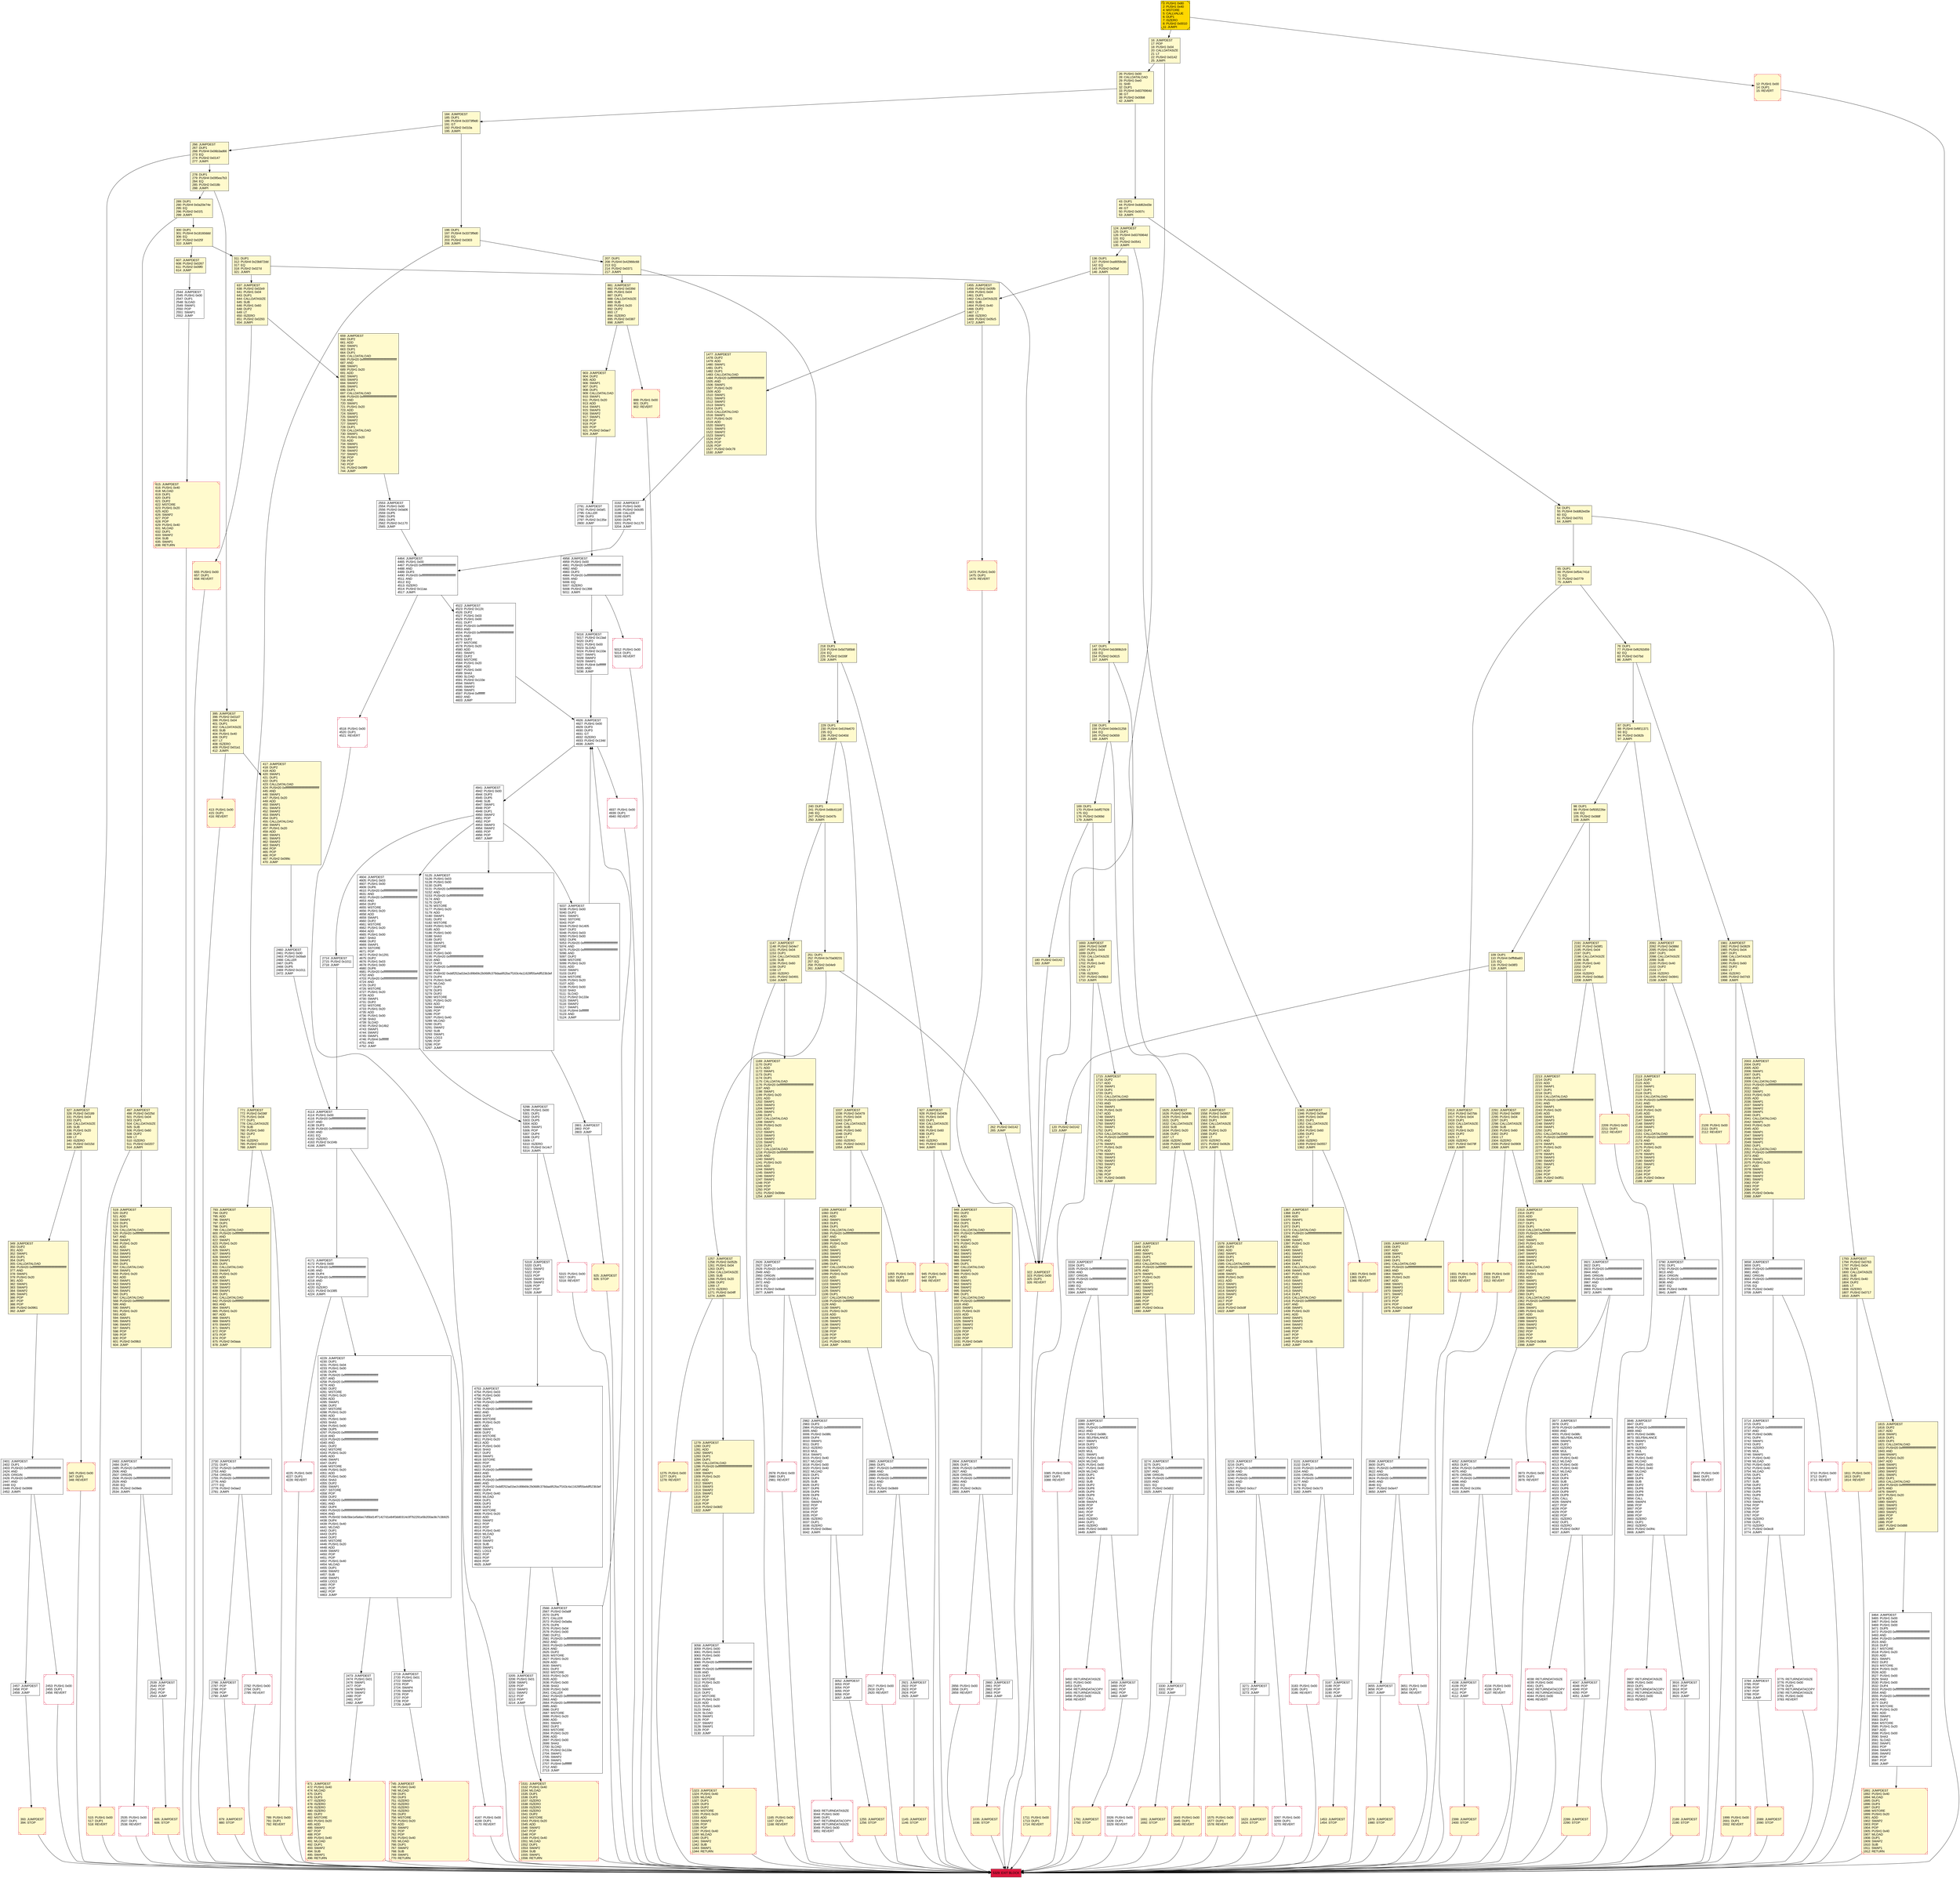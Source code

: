 digraph G {
bgcolor=transparent rankdir=UD;
node [shape=box style=filled color=black fillcolor=white fontname=arial fontcolor=black];
1715 [label="1715: JUMPDEST\l1716: DUP2\l1717: ADD\l1718: SWAP1\l1719: DUP1\l1720: DUP1\l1721: CALLDATALOAD\l1722: PUSH20 0xffffffffffffffffffffffffffffffffffffffff\l1743: AND\l1744: SWAP1\l1745: PUSH1 0x20\l1747: ADD\l1748: SWAP1\l1749: SWAP3\l1750: SWAP2\l1751: SWAP1\l1752: DUP1\l1753: CALLDATALOAD\l1754: PUSH20 0xffffffffffffffffffffffffffffffffffffffff\l1775: AND\l1776: SWAP1\l1777: PUSH1 0x20\l1779: ADD\l1780: SWAP1\l1781: SWAP3\l1782: SWAP2\l1783: SWAP1\l1784: POP\l1785: POP\l1786: POP\l1787: PUSH2 0x0d05\l1790: JUMP\l" fillcolor=lemonchiffon ];
2786 [label="2786: JUMPDEST\l2787: POP\l2788: POP\l2789: POP\l2790: JUMP\l" ];
2978 [label="2978: PUSH1 0x00\l2980: DUP1\l2981: REVERT\l" shape=Msquare color=crimson ];
1913 [label="1913: JUMPDEST\l1914: PUSH2 0x07bb\l1917: PUSH1 0x04\l1919: DUP1\l1920: CALLDATASIZE\l1921: SUB\l1922: PUSH1 0x20\l1924: DUP2\l1925: LT\l1926: ISZERO\l1927: PUSH2 0x078f\l1930: JUMPI\l" fillcolor=lemonchiffon ];
218 [label="218: DUP1\l219: PUSH4 0x5d7585b8\l224: EQ\l225: PUSH2 0x039f\l228: JUMPI\l" fillcolor=lemonchiffon ];
903 [label="903: JUMPDEST\l904: DUP2\l905: ADD\l906: SWAP1\l907: DUP1\l908: DUP1\l909: CALLDATALOAD\l910: SWAP1\l911: PUSH1 0x20\l913: ADD\l914: SWAP1\l915: SWAP3\l916: SWAP2\l917: SWAP1\l918: POP\l919: POP\l920: POP\l921: PUSH2 0x0ae7\l924: JUMP\l" fillcolor=lemonchiffon ];
4518 [label="4518: PUSH1 0x00\l4520: DUP1\l4521: REVERT\l" shape=Msquare color=crimson ];
925 [label="925: JUMPDEST\l926: STOP\l" fillcolor=lemonchiffon shape=Msquare color=crimson ];
771 [label="771: JUMPDEST\l772: PUSH2 0x036f\l775: PUSH1 0x04\l777: DUP1\l778: CALLDATASIZE\l779: SUB\l780: PUSH1 0x60\l782: DUP2\l783: LT\l784: ISZERO\l785: PUSH2 0x0319\l788: JUMPI\l" fillcolor=lemonchiffon ];
945 [label="945: PUSH1 0x00\l947: DUP1\l948: REVERT\l" fillcolor=lemonchiffon shape=Msquare color=crimson ];
2483 [label="2483: JUMPDEST\l2484: DUP1\l2485: PUSH20 0xffffffffffffffffffffffffffffffffffffffff\l2506: AND\l2507: ORIGIN\l2508: PUSH20 0xffffffffffffffffffffffffffffffffffffffff\l2529: AND\l2530: EQ\l2531: PUSH2 0x09eb\l2534: JUMPI\l" ];
393 [label="393: JUMPDEST\l394: STOP\l" fillcolor=lemonchiffon shape=Msquare color=crimson ];
4941 [label="4941: JUMPDEST\l4942: PUSH1 0x00\l4944: DUP3\l4945: DUP5\l4946: SUB\l4947: SWAP1\l4948: POP\l4949: DUP1\l4950: SWAP2\l4951: POP\l4952: POP\l4953: SWAP3\l4954: SWAP2\l4955: POP\l4956: POP\l4957: JUMP\l" ];
4052 [label="4052: JUMPDEST\l4053: DUP1\l4054: PUSH20 0xffffffffffffffffffffffffffffffffffffffff\l4075: AND\l4076: ORIGIN\l4077: PUSH20 0xffffffffffffffffffffffffffffffffffffffff\l4098: AND\l4099: EQ\l4100: PUSH2 0x100c\l4103: JUMPI\l" ];
2553 [label="2553: JUMPDEST\l2554: PUSH1 0x00\l2556: PUSH2 0x0a06\l2559: DUP5\l2560: DUP5\l2561: DUP5\l2562: PUSH2 0x1170\l2565: JUMP\l" ];
899 [label="899: PUSH1 0x00\l901: DUP1\l902: REVERT\l" fillcolor=lemonchiffon shape=Msquare color=crimson ];
3790 [label="3790: JUMPDEST\l3791: DUP1\l3792: PUSH20 0xffffffffffffffffffffffffffffffffffffffff\l3813: AND\l3814: ORIGIN\l3815: PUSH20 0xffffffffffffffffffffffffffffffffffffffff\l3836: AND\l3837: EQ\l3838: PUSH2 0x0f06\l3841: JUMPI\l" ];
519 [label="519: JUMPDEST\l520: DUP2\l521: ADD\l522: SWAP1\l523: DUP1\l524: DUP1\l525: CALLDATALOAD\l526: PUSH20 0xffffffffffffffffffffffffffffffffffffffff\l547: AND\l548: SWAP1\l549: PUSH1 0x20\l551: ADD\l552: SWAP1\l553: SWAP3\l554: SWAP2\l555: SWAP1\l556: DUP1\l557: CALLDATALOAD\l558: SWAP1\l559: PUSH1 0x20\l561: ADD\l562: SWAP1\l563: SWAP3\l564: SWAP2\l565: SWAP1\l566: DUP1\l567: CALLDATALOAD\l568: PUSH20 0xffffffffffffffffffffffffffffffffffffffff\l589: AND\l590: SWAP1\l591: PUSH1 0x20\l593: ADD\l594: SWAP1\l595: SWAP3\l596: SWAP2\l597: SWAP1\l598: POP\l599: POP\l600: POP\l601: PUSH2 0x09b3\l604: JUMP\l" fillcolor=lemonchiffon ];
3973 [label="3973: PUSH1 0x00\l3975: DUP1\l3976: REVERT\l" shape=Msquare color=crimson ];
3330 [label="3330: JUMPDEST\l3331: POP\l3332: JUMP\l" ];
3846 [label="3846: JUMPDEST\l3847: DUP2\l3848: PUSH20 0xffffffffffffffffffffffffffffffffffffffff\l3869: AND\l3870: PUSH2 0x08fc\l3873: SELFBALANCE\l3874: SWAP1\l3875: DUP2\l3876: ISZERO\l3877: MUL\l3878: SWAP1\l3879: PUSH1 0x40\l3881: MLOAD\l3882: PUSH1 0x00\l3884: PUSH1 0x40\l3886: MLOAD\l3887: DUP1\l3888: DUP4\l3889: SUB\l3890: DUP2\l3891: DUP6\l3892: DUP9\l3893: DUP9\l3894: CALL\l3895: SWAP4\l3896: POP\l3897: POP\l3898: POP\l3899: POP\l3900: ISZERO\l3901: DUP1\l3902: ISZERO\l3903: PUSH2 0x0f4c\l3906: JUMPI\l" ];
229 [label="229: DUP1\l230: PUSH4 0x61f4e670\l235: EQ\l236: PUSH2 0x040d\l239: JUMPI\l" fillcolor=lemonchiffon ];
1931 [label="1931: PUSH1 0x00\l1933: DUP1\l1934: REVERT\l" fillcolor=lemonchiffon shape=Msquare color=crimson ];
2191 [label="2191: JUMPDEST\l2192: PUSH2 0x08f1\l2195: PUSH1 0x04\l2197: DUP1\l2198: CALLDATASIZE\l2199: SUB\l2200: PUSH1 0x40\l2202: DUP2\l2203: LT\l2204: ISZERO\l2205: PUSH2 0x08a5\l2208: JUMPI\l" fillcolor=lemonchiffon ];
3205 [label="3205: JUMPDEST\l3206: PUSH1 0x01\l3208: SWAP1\l3209: POP\l3210: SWAP3\l3211: SWAP2\l3212: POP\l3213: POP\l3214: JUMP\l" ];
1979 [label="1979: JUMPDEST\l1980: STOP\l" fillcolor=lemonchiffon shape=Msquare color=crimson ];
207 [label="207: DUP1\l208: PUSH4 0x42966c68\l213: EQ\l214: PUSH2 0x0371\l217: JUMPI\l" fillcolor=lemonchiffon ];
2453 [label="2453: PUSH1 0x00\l2455: DUP1\l2456: REVERT\l" shape=Msquare color=crimson ];
5012 [label="5012: PUSH1 0x00\l5014: DUP1\l5015: REVERT\l" shape=Msquare color=crimson ];
5298 [label="5298: JUMPDEST\l5299: PUSH1 0x00\l5301: DUP1\l5302: DUP3\l5303: DUP5\l5304: ADD\l5305: SWAP1\l5306: POP\l5307: DUP4\l5308: DUP2\l5309: LT\l5310: ISZERO\l5311: PUSH2 0x14c7\l5314: JUMPI\l" ];
1453 [label="1453: JUMPDEST\l1454: STOP\l" fillcolor=lemonchiffon shape=Msquare color=crimson ];
413 [label="413: PUSH1 0x00\l415: DUP1\l416: REVERT\l" fillcolor=lemonchiffon shape=Msquare color=crimson ];
109 [label="109: DUP1\l110: PUSH4 0xfffdba83\l115: EQ\l116: PUSH2 0x08f3\l119: JUMPI\l" fillcolor=lemonchiffon ];
3058 [label="3058: JUMPDEST\l3059: PUSH1 0x00\l3061: PUSH1 0x03\l3063: PUSH1 0x00\l3065: DUP4\l3066: PUSH20 0xffffffffffffffffffffffffffffffffffffffff\l3087: AND\l3088: PUSH20 0xffffffffffffffffffffffffffffffffffffffff\l3109: AND\l3110: DUP2\l3111: MSTORE\l3112: PUSH1 0x20\l3114: ADD\l3115: SWAP1\l3116: DUP2\l3117: MSTORE\l3118: PUSH1 0x20\l3120: ADD\l3121: PUSH1 0x00\l3123: SHA3\l3124: SLOAD\l3125: SWAP1\l3126: POP\l3127: SWAP2\l3128: SWAP1\l3129: POP\l3130: JUMP\l" ];
2535 [label="2535: PUSH1 0x00\l2537: DUP1\l2538: REVERT\l" shape=Msquare color=crimson ];
2291 [label="2291: JUMPDEST\l2292: PUSH2 0x095f\l2295: PUSH1 0x04\l2297: DUP1\l2298: CALLDATASIZE\l2299: SUB\l2300: PUSH1 0x60\l2302: DUP2\l2303: LT\l2304: ISZERO\l2305: PUSH2 0x0909\l2308: JUMPI\l" fillcolor=lemonchiffon ];
4753 [label="4753: JUMPDEST\l4754: PUSH1 0x03\l4756: PUSH1 0x00\l4758: DUP5\l4759: PUSH20 0xffffffffffffffffffffffffffffffffffffffff\l4780: AND\l4781: PUSH20 0xffffffffffffffffffffffffffffffffffffffff\l4802: AND\l4803: DUP2\l4804: MSTORE\l4805: PUSH1 0x20\l4807: ADD\l4808: SWAP1\l4809: DUP2\l4810: MSTORE\l4811: PUSH1 0x20\l4813: ADD\l4814: PUSH1 0x00\l4816: SHA3\l4817: DUP2\l4818: SWAP1\l4819: SSTORE\l4820: POP\l4821: DUP2\l4822: PUSH20 0xffffffffffffffffffffffffffffffffffffffff\l4843: AND\l4844: DUP4\l4845: PUSH20 0xffffffffffffffffffffffffffffffffffffffff\l4866: AND\l4867: PUSH32 0xddf252ad1be2c89b69c2b068fc378daa952ba7f163c4a11628f55a4df523b3ef\l4900: DUP4\l4901: PUSH1 0x40\l4903: MLOAD\l4904: DUP1\l4905: DUP3\l4906: DUP2\l4907: MSTORE\l4908: PUSH1 0x20\l4910: ADD\l4911: SWAP2\l4912: POP\l4913: POP\l4914: PUSH1 0x40\l4916: MLOAD\l4917: DUP1\l4918: SWAP2\l4919: SUB\l4920: SWAP1\l4921: LOG3\l4922: POP\l4923: POP\l4924: POP\l4925: JUMP\l" ];
289 [label="289: DUP1\l290: PUSH4 0x0a20e74e\l295: EQ\l296: PUSH2 0x01f1\l299: JUMPI\l" fillcolor=lemonchiffon ];
1935 [label="1935: JUMPDEST\l1936: DUP2\l1937: ADD\l1938: SWAP1\l1939: DUP1\l1940: DUP1\l1941: CALLDATALOAD\l1942: PUSH20 0xffffffffffffffffffffffffffffffffffffffff\l1963: AND\l1964: SWAP1\l1965: PUSH1 0x20\l1967: ADD\l1968: SWAP1\l1969: SWAP3\l1970: SWAP2\l1971: SWAP1\l1972: POP\l1973: POP\l1974: POP\l1975: PUSH2 0x0e0f\l1978: JUMP\l" fillcolor=lemonchiffon ];
1345 [label="1345: JUMPDEST\l1346: PUSH2 0x05ad\l1349: PUSH1 0x04\l1351: DUP1\l1352: CALLDATASIZE\l1353: SUB\l1354: PUSH1 0x60\l1356: DUP2\l1357: LT\l1358: ISZERO\l1359: PUSH2 0x0557\l1362: JUMPI\l" fillcolor=lemonchiffon ];
3921 [label="3921: JUMPDEST\l3922: DUP1\l3923: PUSH20 0xffffffffffffffffffffffffffffffffffffffff\l3944: AND\l3945: ORIGIN\l3946: PUSH20 0xffffffffffffffffffffffffffffffffffffffff\l3967: AND\l3968: EQ\l3969: PUSH2 0x0f89\l3972: JUMPI\l" ];
607 [label="607: JUMPDEST\l608: PUSH2 0x0267\l611: PUSH2 0x09f0\l614: JUMP\l" fillcolor=lemonchiffon ];
1473 [label="1473: PUSH1 0x00\l1475: DUP1\l1476: REVERT\l" fillcolor=lemonchiffon shape=Msquare color=crimson ];
2714 [label="2714: JUMPDEST\l2715: PUSH2 0x1011\l2718: JUMP\l" ];
5016 [label="5016: JUMPDEST\l5017: PUSH2 0x13ad\l5020: DUP2\l5021: PUSH1 0x00\l5023: SLOAD\l5024: PUSH2 0x133e\l5027: SWAP1\l5028: SWAP2\l5029: SWAP1\l5030: PUSH4 0xffffffff\l5035: AND\l5036: JUMP\l" ];
3131 [label="3131: JUMPDEST\l3132: DUP1\l3133: PUSH20 0xffffffffffffffffffffffffffffffffffffffff\l3154: AND\l3155: ORIGIN\l3156: PUSH20 0xffffffffffffffffffffffffffffffffffffffff\l3177: AND\l3178: EQ\l3179: PUSH2 0x0c73\l3182: JUMPI\l" ];
1999 [label="1999: PUSH1 0x00\l2001: DUP1\l2002: REVERT\l" fillcolor=lemonchiffon shape=Msquare color=crimson ];
4229 [label="4229: JUMPDEST\l4230: DUP1\l4231: PUSH1 0x04\l4233: PUSH1 0x00\l4235: DUP6\l4236: PUSH20 0xffffffffffffffffffffffffffffffffffffffff\l4257: AND\l4258: PUSH20 0xffffffffffffffffffffffffffffffffffffffff\l4279: AND\l4280: DUP2\l4281: MSTORE\l4282: PUSH1 0x20\l4284: ADD\l4285: SWAP1\l4286: DUP2\l4287: MSTORE\l4288: PUSH1 0x20\l4290: ADD\l4291: PUSH1 0x00\l4293: SHA3\l4294: PUSH1 0x00\l4296: DUP5\l4297: PUSH20 0xffffffffffffffffffffffffffffffffffffffff\l4318: AND\l4319: PUSH20 0xffffffffffffffffffffffffffffffffffffffff\l4340: AND\l4341: DUP2\l4342: MSTORE\l4343: PUSH1 0x20\l4345: ADD\l4346: SWAP1\l4347: DUP2\l4348: MSTORE\l4349: PUSH1 0x20\l4351: ADD\l4352: PUSH1 0x00\l4354: SHA3\l4355: DUP2\l4356: SWAP1\l4357: SSTORE\l4358: POP\l4359: DUP2\l4360: PUSH20 0xffffffffffffffffffffffffffffffffffffffff\l4381: AND\l4382: DUP4\l4383: PUSH20 0xffffffffffffffffffffffffffffffffffffffff\l4404: AND\l4405: PUSH32 0x8c5be1e5ebec7d5bd14f71427d1e84f3dd0314c0f7b2291e5b200ac8c7c3b925\l4438: DUP4\l4439: PUSH1 0x40\l4441: MLOAD\l4442: DUP1\l4443: DUP3\l4444: DUP2\l4445: MSTORE\l4446: PUSH1 0x20\l4448: ADD\l4449: SWAP2\l4450: POP\l4451: POP\l4452: PUSH1 0x40\l4454: MLOAD\l4455: DUP1\l4456: SWAP2\l4457: SUB\l4458: SWAP1\l4459: LOG3\l4460: POP\l4461: POP\l4462: POP\l4463: JUMP\l" ];
147 [label="147: DUP1\l148: PUSH4 0xb389b2c9\l153: EQ\l154: PUSH2 0x0615\l157: JUMPI\l" fillcolor=lemonchiffon ];
26 [label="26: PUSH1 0x00\l28: CALLDATALOAD\l29: PUSH1 0xe0\l31: SHR\l32: DUP1\l33: PUSH4 0x8376964d\l38: GT\l39: PUSH2 0x00b8\l42: JUMPI\l" fillcolor=lemonchiffon ];
3215 [label="3215: JUMPDEST\l3216: DUP1\l3217: PUSH20 0xffffffffffffffffffffffffffffffffffffffff\l3238: AND\l3239: ORIGIN\l3240: PUSH20 0xffffffffffffffffffffffffffffffffffffffff\l3261: AND\l3262: EQ\l3263: PUSH2 0x0cc7\l3266: JUMPI\l" ];
98 [label="98: DUP1\l99: PUSH4 0xf935226e\l104: EQ\l105: PUSH2 0x088f\l108: JUMPI\l" fillcolor=lemonchiffon ];
124 [label="124: JUMPDEST\l125: DUP1\l126: PUSH4 0x8376964d\l131: EQ\l132: PUSH2 0x0541\l135: JUMPI\l" fillcolor=lemonchiffon ];
1257 [label="1257: JUMPDEST\l1258: PUSH2 0x052b\l1261: PUSH1 0x04\l1263: DUP1\l1264: CALLDATASIZE\l1265: SUB\l1266: PUSH1 0x20\l1268: DUP2\l1269: LT\l1270: ISZERO\l1271: PUSH2 0x04ff\l1274: JUMPI\l" fillcolor=lemonchiffon ];
169 [label="169: DUP1\l170: PUSH4 0xbff27928\l175: EQ\l176: PUSH2 0x069d\l179: JUMPI\l" fillcolor=lemonchiffon ];
637 [label="637: JUMPDEST\l638: PUSH2 0x02e9\l641: PUSH1 0x04\l643: DUP1\l644: CALLDATASIZE\l645: SUB\l646: PUSH1 0x60\l648: DUP2\l649: LT\l650: ISZERO\l651: PUSH2 0x0293\l654: JUMPI\l" fillcolor=lemonchiffon ];
2856 [label="2856: PUSH1 0x00\l2858: DUP1\l2859: REVERT\l" shape=Msquare color=crimson ];
2213 [label="2213: JUMPDEST\l2214: DUP2\l2215: ADD\l2216: SWAP1\l2217: DUP1\l2218: DUP1\l2219: CALLDATALOAD\l2220: PUSH20 0xffffffffffffffffffffffffffffffffffffffff\l2241: AND\l2242: SWAP1\l2243: PUSH1 0x20\l2245: ADD\l2246: SWAP1\l2247: SWAP3\l2248: SWAP2\l2249: SWAP1\l2250: DUP1\l2251: CALLDATALOAD\l2252: PUSH20 0xffffffffffffffffffffffffffffffffffffffff\l2273: AND\l2274: SWAP1\l2275: PUSH1 0x20\l2277: ADD\l2278: SWAP1\l2279: SWAP3\l2280: SWAP2\l2281: SWAP1\l2282: POP\l2283: POP\l2284: POP\l2285: PUSH2 0x0f51\l2288: JUMP\l" fillcolor=lemonchiffon ];
3599 [label="3599: JUMPDEST\l3600: DUP1\l3601: PUSH20 0xffffffffffffffffffffffffffffffffffffffff\l3622: AND\l3623: ORIGIN\l3624: PUSH20 0xffffffffffffffffffffffffffffffffffffffff\l3645: AND\l3646: EQ\l3647: PUSH2 0x0e47\l3650: JUMPI\l" ];
3187 [label="3187: JUMPDEST\l3188: POP\l3189: POP\l3190: POP\l3191: JUMP\l" ];
1323 [label="1323: JUMPDEST\l1324: PUSH1 0x40\l1326: MLOAD\l1327: DUP1\l1328: DUP3\l1329: DUP2\l1330: MSTORE\l1331: PUSH1 0x20\l1333: ADD\l1334: SWAP2\l1335: POP\l1336: POP\l1337: PUSH1 0x40\l1339: MLOAD\l1340: DUP1\l1341: SWAP2\l1342: SUB\l1343: SWAP1\l1344: RETURN\l" fillcolor=lemonchiffon shape=Msquare color=crimson ];
2719 [label="2719: JUMPDEST\l2720: PUSH1 0x01\l2722: SWAP1\l2723: POP\l2724: SWAP4\l2725: SWAP3\l2726: POP\l2727: POP\l2728: POP\l2729: JUMP\l" ];
3385 [label="3385: PUSH1 0x00\l3387: DUP1\l3388: REVERT\l" shape=Msquare color=crimson ];
5125 [label="5125: JUMPDEST\l5126: PUSH1 0x03\l5128: PUSH1 0x00\l5130: DUP5\l5131: PUSH20 0xffffffffffffffffffffffffffffffffffffffff\l5152: AND\l5153: PUSH20 0xffffffffffffffffffffffffffffffffffffffff\l5174: AND\l5175: DUP2\l5176: MSTORE\l5177: PUSH1 0x20\l5179: ADD\l5180: SWAP1\l5181: DUP2\l5182: MSTORE\l5183: PUSH1 0x20\l5185: ADD\l5186: PUSH1 0x00\l5188: SHA3\l5189: DUP2\l5190: SWAP1\l5191: SSTORE\l5192: POP\l5193: PUSH1 0x00\l5195: PUSH20 0xffffffffffffffffffffffffffffffffffffffff\l5216: AND\l5217: DUP3\l5218: PUSH20 0xffffffffffffffffffffffffffffffffffffffff\l5239: AND\l5240: PUSH32 0xddf252ad1be2c89b69c2b068fc378daa952ba7f163c4a11628f55a4df523b3ef\l5273: DUP4\l5274: PUSH1 0x40\l5276: MLOAD\l5277: DUP1\l5278: DUP3\l5279: DUP2\l5280: MSTORE\l5281: PUSH1 0x20\l5283: ADD\l5284: SWAP2\l5285: POP\l5286: POP\l5287: PUSH1 0x40\l5289: MLOAD\l5290: DUP1\l5291: SWAP2\l5292: SUB\l5293: SWAP1\l5294: LOG3\l5295: POP\l5296: POP\l5297: JUMP\l" ];
927 [label="927: JUMPDEST\l928: PUSH2 0x040b\l931: PUSH1 0x04\l933: DUP1\l934: CALLDATASIZE\l935: SUB\l936: PUSH1 0x60\l938: DUP2\l939: LT\l940: ISZERO\l941: PUSH2 0x03b5\l944: JUMPI\l" fillcolor=lemonchiffon ];
1477 [label="1477: JUMPDEST\l1478: DUP2\l1479: ADD\l1480: SWAP1\l1481: DUP1\l1482: DUP1\l1483: CALLDATALOAD\l1484: PUSH20 0xffffffffffffffffffffffffffffffffffffffff\l1505: AND\l1506: SWAP1\l1507: PUSH1 0x20\l1509: ADD\l1510: SWAP1\l1511: SWAP3\l1512: SWAP2\l1513: SWAP1\l1514: DUP1\l1515: CALLDATALOAD\l1516: SWAP1\l1517: PUSH1 0x20\l1519: ADD\l1520: SWAP1\l1521: SWAP3\l1522: SWAP2\l1523: SWAP1\l1524: POP\l1525: POP\l1526: POP\l1527: PUSH2 0x0c78\l1530: JUMP\l" fillcolor=lemonchiffon ];
2791 [label="2791: JUMPDEST\l2792: PUSH2 0x0af1\l2795: CALLER\l2796: DUP3\l2797: PUSH2 0x135e\l2800: JUMP\l" ];
3052 [label="3052: JUMPDEST\l3053: POP\l3054: POP\l3055: POP\l3056: POP\l3057: JUMP\l" ];
3842 [label="3842: PUSH1 0x00\l3844: DUP1\l3845: REVERT\l" shape=Msquare color=crimson ];
2309 [label="2309: PUSH1 0x00\l2311: DUP1\l2312: REVERT\l" fillcolor=lemonchiffon shape=Msquare color=crimson ];
3775 [label="3775: RETURNDATASIZE\l3776: PUSH1 0x00\l3778: DUP1\l3779: RETURNDATACOPY\l3780: RETURNDATASIZE\l3781: PUSH1 0x00\l3783: REVERT\l" shape=Msquare color=crimson ];
1693 [label="1693: JUMPDEST\l1694: PUSH2 0x06ff\l1697: PUSH1 0x04\l1699: DUP1\l1700: CALLDATASIZE\l1701: SUB\l1702: PUSH1 0x40\l1704: DUP2\l1705: LT\l1706: ISZERO\l1707: PUSH2 0x06b3\l1710: JUMPI\l" fillcolor=lemonchiffon ];
2865 [label="2865: JUMPDEST\l2866: DUP1\l2867: PUSH20 0xffffffffffffffffffffffffffffffffffffffff\l2888: AND\l2889: ORIGIN\l2890: PUSH20 0xffffffffffffffffffffffffffffffffffffffff\l2911: AND\l2912: EQ\l2913: PUSH2 0x0b69\l2916: JUMPI\l" ];
1811 [label="1811: PUSH1 0x00\l1813: DUP1\l1814: REVERT\l" fillcolor=lemonchiffon shape=Msquare color=crimson ];
5037 [label="5037: JUMPDEST\l5038: PUSH1 0x00\l5040: DUP2\l5041: SWAP1\l5042: SSTORE\l5043: POP\l5044: PUSH2 0x1405\l5047: DUP2\l5048: PUSH1 0x03\l5050: PUSH1 0x00\l5052: DUP6\l5053: PUSH20 0xffffffffffffffffffffffffffffffffffffffff\l5074: AND\l5075: PUSH20 0xffffffffffffffffffffffffffffffffffffffff\l5096: AND\l5097: DUP2\l5098: MSTORE\l5099: PUSH1 0x20\l5101: ADD\l5102: SWAP1\l5103: DUP2\l5104: MSTORE\l5105: PUSH1 0x20\l5107: ADD\l5108: PUSH1 0x00\l5110: SHA3\l5111: SLOAD\l5112: PUSH2 0x133e\l5115: SWAP1\l5116: SWAP2\l5117: SWAP1\l5118: PUSH4 0xffffffff\l5123: AND\l5124: JUMP\l" ];
789 [label="789: PUSH1 0x00\l791: DUP1\l792: REVERT\l" fillcolor=lemonchiffon shape=Msquare color=crimson ];
300 [label="300: DUP1\l301: PUSH4 0x18160ddd\l306: EQ\l307: PUSH2 0x025f\l310: JUMPI\l" fillcolor=lemonchiffon ];
2457 [label="2457: JUMPDEST\l2458: POP\l2459: JUMP\l" ];
2917 [label="2917: PUSH1 0x00\l2919: DUP1\l2920: REVERT\l" shape=Msquare color=crimson ];
1531 [label="1531: JUMPDEST\l1532: PUSH1 0x40\l1534: MLOAD\l1535: DUP1\l1536: DUP3\l1537: ISZERO\l1538: ISZERO\l1539: ISZERO\l1540: ISZERO\l1541: DUP2\l1542: MSTORE\l1543: PUSH1 0x20\l1545: ADD\l1546: SWAP2\l1547: POP\l1548: POP\l1549: PUSH1 0x40\l1551: MLOAD\l1552: DUP1\l1553: SWAP2\l1554: SUB\l1555: SWAP1\l1556: RETURN\l" fillcolor=lemonchiffon shape=Msquare color=crimson ];
2399 [label="2399: JUMPDEST\l2400: STOP\l" fillcolor=lemonchiffon shape=Msquare color=crimson ];
2460 [label="2460: JUMPDEST\l2461: PUSH1 0x00\l2463: PUSH2 0x09a9\l2466: CALLER\l2467: DUP5\l2468: DUP5\l2469: PUSH2 0x1011\l2472: JUMP\l" ];
1891 [label="1891: JUMPDEST\l1892: PUSH1 0x40\l1894: MLOAD\l1895: DUP1\l1896: DUP3\l1897: DUP2\l1898: MSTORE\l1899: PUSH1 0x20\l1901: ADD\l1902: SWAP2\l1903: POP\l1904: POP\l1905: PUSH1 0x40\l1907: MLOAD\l1908: DUP1\l1909: SWAP2\l1910: SUB\l1911: SWAP1\l1912: RETURN\l" fillcolor=lemonchiffon shape=Msquare color=crimson ];
5329 [label="5329: EXIT BLOCK\l" fillcolor=crimson ];
262 [label="262: PUSH2 0x0142\l265: JUMP\l" fillcolor=lemonchiffon ];
881 [label="881: JUMPDEST\l882: PUSH2 0x039d\l885: PUSH1 0x04\l887: DUP1\l888: CALLDATASIZE\l889: SUB\l890: PUSH1 0x20\l892: DUP2\l893: LT\l894: ISZERO\l895: PUSH2 0x0387\l898: JUMPI\l" fillcolor=lemonchiffon ];
327 [label="327: JUMPDEST\l328: PUSH2 0x0189\l331: PUSH1 0x04\l333: DUP1\l334: CALLDATASIZE\l335: SUB\l336: PUSH1 0x20\l338: DUP2\l339: LT\l340: ISZERO\l341: PUSH2 0x015d\l344: JUMPI\l" fillcolor=lemonchiffon ];
949 [label="949: JUMPDEST\l950: DUP2\l951: ADD\l952: SWAP1\l953: DUP1\l954: DUP1\l955: CALLDATALOAD\l956: PUSH20 0xffffffffffffffffffffffffffffffffffffffff\l977: AND\l978: SWAP1\l979: PUSH1 0x20\l981: ADD\l982: SWAP1\l983: SWAP3\l984: SWAP2\l985: SWAP1\l986: DUP1\l987: CALLDATALOAD\l988: SWAP1\l989: PUSH1 0x20\l991: ADD\l992: SWAP1\l993: SWAP3\l994: SWAP2\l995: SWAP1\l996: DUP1\l997: CALLDATALOAD\l998: PUSH20 0xffffffffffffffffffffffffffffffffffffffff\l1019: AND\l1020: SWAP1\l1021: PUSH1 0x20\l1023: ADD\l1024: SWAP1\l1025: SWAP3\l1026: SWAP2\l1027: SWAP1\l1028: POP\l1029: POP\l1030: POP\l1031: PUSH2 0x0af4\l1034: JUMP\l" fillcolor=lemonchiffon ];
4937 [label="4937: PUSH1 0x00\l4939: DUP1\l4940: REVERT\l" shape=Msquare color=crimson ];
471 [label="471: JUMPDEST\l472: PUSH1 0x40\l474: MLOAD\l475: DUP1\l476: DUP3\l477: ISZERO\l478: ISZERO\l479: ISZERO\l480: ISZERO\l481: DUP2\l482: MSTORE\l483: PUSH1 0x20\l485: ADD\l486: SWAP2\l487: POP\l488: POP\l489: PUSH1 0x40\l491: MLOAD\l492: DUP1\l493: SWAP2\l494: SUB\l495: SWAP1\l496: RETURN\l" fillcolor=lemonchiffon shape=Msquare color=crimson ];
4108 [label="4108: JUMPDEST\l4109: POP\l4110: POP\l4111: POP\l4112: JUMP\l" ];
1647 [label="1647: JUMPDEST\l1648: DUP2\l1649: ADD\l1650: SWAP1\l1651: DUP1\l1652: DUP1\l1653: CALLDATALOAD\l1654: PUSH20 0xffffffffffffffffffffffffffffffffffffffff\l1675: AND\l1676: SWAP1\l1677: PUSH1 0x20\l1679: ADD\l1680: SWAP1\l1681: SWAP3\l1682: SWAP2\l1683: SWAP1\l1684: POP\l1685: POP\l1686: POP\l1687: PUSH2 0x0cca\l1690: JUMP\l" fillcolor=lemonchiffon ];
1363 [label="1363: PUSH1 0x00\l1365: DUP1\l1366: REVERT\l" fillcolor=lemonchiffon shape=Msquare color=crimson ];
184 [label="184: JUMPDEST\l185: DUP1\l186: PUSH4 0x3373f9d0\l191: GT\l192: PUSH2 0x010a\l195: JUMPI\l" fillcolor=lemonchiffon ];
497 [label="497: JUMPDEST\l498: PUSH2 0x025d\l501: PUSH1 0x04\l503: DUP1\l504: CALLDATASIZE\l505: SUB\l506: PUSH1 0x60\l508: DUP2\l509: LT\l510: ISZERO\l511: PUSH2 0x0207\l514: JUMPI\l" fillcolor=lemonchiffon ];
345 [label="345: PUSH1 0x00\l347: DUP1\l348: REVERT\l" fillcolor=lemonchiffon shape=Msquare color=crimson ];
879 [label="879: JUMPDEST\l880: STOP\l" fillcolor=lemonchiffon shape=Msquare color=crimson ];
266 [label="266: JUMPDEST\l267: DUP1\l268: PUSH4 0x06b3ad66\l273: EQ\l274: PUSH2 0x0147\l277: JUMPI\l" fillcolor=lemonchiffon ];
2209 [label="2209: PUSH1 0x00\l2211: DUP1\l2212: REVERT\l" fillcolor=lemonchiffon shape=Msquare color=crimson ];
2473 [label="2473: JUMPDEST\l2474: PUSH1 0x01\l2476: SWAP1\l2477: POP\l2478: SWAP3\l2479: SWAP2\l2480: POP\l2481: POP\l2482: JUMP\l" ];
4958 [label="4958: JUMPDEST\l4959: PUSH1 0x00\l4961: PUSH20 0xffffffffffffffffffffffffffffffffffffffff\l4982: AND\l4983: DUP3\l4984: PUSH20 0xffffffffffffffffffffffffffffffffffffffff\l5005: AND\l5006: EQ\l5007: ISZERO\l5008: PUSH2 0x1398\l5011: JUMPI\l" ];
2539 [label="2539: JUMPDEST\l2540: POP\l2541: POP\l2542: POP\l2543: JUMP\l" ];
1037 [label="1037: JUMPDEST\l1038: PUSH2 0x0479\l1041: PUSH1 0x04\l1043: DUP1\l1044: CALLDATASIZE\l1045: SUB\l1046: PUSH1 0x60\l1048: DUP2\l1049: LT\l1050: ISZERO\l1051: PUSH2 0x0423\l1054: JUMPI\l" fillcolor=lemonchiffon ];
1711 [label="1711: PUSH1 0x00\l1713: DUP1\l1714: REVERT\l" fillcolor=lemonchiffon shape=Msquare color=crimson ];
1981 [label="1981: JUMPDEST\l1982: PUSH2 0x0829\l1985: PUSH1 0x04\l1987: DUP1\l1988: CALLDATASIZE\l1989: SUB\l1990: PUSH1 0x60\l1992: DUP2\l1993: LT\l1994: ISZERO\l1995: PUSH2 0x07d3\l1998: JUMPI\l" fillcolor=lemonchiffon ];
1691 [label="1691: JUMPDEST\l1692: STOP\l" fillcolor=lemonchiffon shape=Msquare color=crimson ];
240 [label="240: DUP1\l241: PUSH4 0x68c6116f\l246: EQ\l247: PUSH2 0x047b\l250: JUMPI\l" fillcolor=lemonchiffon ];
0 [label="0: PUSH1 0x80\l2: PUSH1 0x40\l4: MSTORE\l5: CALLVALUE\l6: DUP1\l7: ISZERO\l8: PUSH2 0x0010\l11: JUMPI\l" fillcolor=lemonchiffon shape=Msquare fillcolor=gold ];
2189 [label="2189: JUMPDEST\l2190: STOP\l" fillcolor=lemonchiffon shape=Msquare color=crimson ];
3658 [label="3658: JUMPDEST\l3659: DUP1\l3660: PUSH20 0xffffffffffffffffffffffffffffffffffffffff\l3681: AND\l3682: ORIGIN\l3683: PUSH20 0xffffffffffffffffffffffffffffffffffffffff\l3704: AND\l3705: EQ\l3706: PUSH2 0x0e82\l3709: JUMPI\l" ];
2003 [label="2003: JUMPDEST\l2004: DUP2\l2005: ADD\l2006: SWAP1\l2007: DUP1\l2008: DUP1\l2009: CALLDATALOAD\l2010: PUSH20 0xffffffffffffffffffffffffffffffffffffffff\l2031: AND\l2032: SWAP1\l2033: PUSH1 0x20\l2035: ADD\l2036: SWAP1\l2037: SWAP3\l2038: SWAP2\l2039: SWAP1\l2040: DUP1\l2041: CALLDATALOAD\l2042: SWAP1\l2043: PUSH1 0x20\l2045: ADD\l2046: SWAP1\l2047: SWAP3\l2048: SWAP2\l2049: SWAP1\l2050: DUP1\l2051: CALLDATALOAD\l2052: PUSH20 0xffffffffffffffffffffffffffffffffffffffff\l2073: AND\l2074: SWAP1\l2075: PUSH1 0x20\l2077: ADD\l2078: SWAP1\l2079: SWAP3\l2080: SWAP2\l2081: SWAP1\l2082: POP\l2083: POP\l2084: POP\l2085: PUSH2 0x0e4a\l2088: JUMP\l" fillcolor=lemonchiffon ];
4225 [label="4225: PUSH1 0x00\l4227: DUP1\l4228: REVERT\l" shape=Msquare color=crimson ];
2091 [label="2091: JUMPDEST\l2092: PUSH2 0x088d\l2095: PUSH1 0x04\l2097: DUP1\l2098: CALLDATASIZE\l2099: SUB\l2100: PUSH1 0x40\l2102: DUP2\l2103: LT\l2104: ISZERO\l2105: PUSH2 0x0841\l2108: JUMPI\l" fillcolor=lemonchiffon ];
2113 [label="2113: JUMPDEST\l2114: DUP2\l2115: ADD\l2116: SWAP1\l2117: DUP1\l2118: DUP1\l2119: CALLDATALOAD\l2120: PUSH20 0xffffffffffffffffffffffffffffffffffffffff\l2141: AND\l2142: SWAP1\l2143: PUSH1 0x20\l2145: ADD\l2146: SWAP1\l2147: SWAP3\l2148: SWAP2\l2149: SWAP1\l2150: DUP1\l2151: CALLDATALOAD\l2152: PUSH20 0xffffffffffffffffffffffffffffffffffffffff\l2173: AND\l2174: SWAP1\l2175: PUSH1 0x20\l2177: ADD\l2178: SWAP1\l2179: SWAP3\l2180: SWAP2\l2181: SWAP1\l2182: POP\l2183: POP\l2184: POP\l2185: PUSH2 0x0ece\l2188: JUMP\l" fillcolor=lemonchiffon ];
251 [label="251: DUP1\l252: PUSH4 0x70a08231\l257: EQ\l258: PUSH2 0x04e9\l261: JUMPI\l" fillcolor=lemonchiffon ];
1165 [label="1165: PUSH1 0x00\l1167: DUP1\l1168: REVERT\l" fillcolor=lemonchiffon shape=Msquare color=crimson ];
655 [label="655: PUSH1 0x00\l657: DUP1\l658: REVERT\l" fillcolor=lemonchiffon shape=Msquare color=crimson ];
4047 [label="4047: JUMPDEST\l4048: POP\l4049: POP\l4050: POP\l4051: JUMP\l" ];
1147 [label="1147: JUMPDEST\l1148: PUSH2 0x04e7\l1151: PUSH1 0x04\l1153: DUP1\l1154: CALLDATASIZE\l1155: SUB\l1156: PUSH1 0x60\l1158: DUP2\l1159: LT\l1160: ISZERO\l1161: PUSH2 0x0491\l1164: JUMPI\l" fillcolor=lemonchiffon ];
4113 [label="4113: JUMPDEST\l4114: PUSH1 0x00\l4116: PUSH20 0xffffffffffffffffffffffffffffffffffffffff\l4137: AND\l4138: DUP3\l4139: PUSH20 0xffffffffffffffffffffffffffffffffffffffff\l4160: AND\l4161: EQ\l4162: ISZERO\l4163: PUSH2 0x104b\l4166: JUMPI\l" ];
2401 [label="2401: JUMPDEST\l2402: DUP1\l2403: PUSH20 0xffffffffffffffffffffffffffffffffffffffff\l2424: AND\l2425: ORIGIN\l2426: PUSH20 0xffffffffffffffffffffffffffffffffffffffff\l2447: AND\l2448: EQ\l2449: PUSH2 0x0999\l2452: JUMPI\l" ];
158 [label="158: DUP1\l159: PUSH4 0xb9e31258\l164: EQ\l165: PUSH2 0x0659\l168: JUMPI\l" fillcolor=lemonchiffon ];
65 [label="65: DUP1\l66: PUSH4 0xf54c741d\l71: EQ\l72: PUSH2 0x0779\l75: JUMPI\l" fillcolor=lemonchiffon ];
322 [label="322: JUMPDEST\l323: PUSH1 0x00\l325: DUP1\l326: REVERT\l" fillcolor=lemonchiffon shape=Msquare color=crimson ];
1625 [label="1625: JUMPDEST\l1626: PUSH2 0x069b\l1629: PUSH1 0x04\l1631: DUP1\l1632: CALLDATASIZE\l1633: SUB\l1634: PUSH1 0x20\l1636: DUP2\l1637: LT\l1638: ISZERO\l1639: PUSH2 0x066f\l1642: JUMPI\l" fillcolor=lemonchiffon ];
2730 [label="2730: JUMPDEST\l2731: DUP1\l2732: PUSH20 0xffffffffffffffffffffffffffffffffffffffff\l2753: AND\l2754: ORIGIN\l2755: PUSH20 0xffffffffffffffffffffffffffffffffffffffff\l2776: AND\l2777: EQ\l2778: PUSH2 0x0ae2\l2781: JUMPI\l" ];
2982 [label="2982: JUMPDEST\l2983: DUP3\l2984: PUSH20 0xffffffffffffffffffffffffffffffffffffffff\l3005: AND\l3006: PUSH2 0x08fc\l3009: DUP4\l3010: SWAP1\l3011: DUP2\l3012: ISZERO\l3013: MUL\l3014: SWAP1\l3015: PUSH1 0x40\l3017: MLOAD\l3018: PUSH1 0x00\l3020: PUSH1 0x40\l3022: MLOAD\l3023: DUP1\l3024: DUP4\l3025: SUB\l3026: DUP2\l3027: DUP6\l3028: DUP9\l3029: DUP9\l3030: CALL\l3031: SWAP4\l3032: POP\l3033: POP\l3034: POP\l3035: POP\l3036: ISZERO\l3037: DUP1\l3038: ISZERO\l3039: PUSH2 0x0bec\l3042: JUMPI\l" ];
3907 [label="3907: RETURNDATASIZE\l3908: PUSH1 0x00\l3910: DUP1\l3911: RETURNDATACOPY\l3912: RETURNDATASIZE\l3913: PUSH1 0x00\l3915: REVERT\l" shape=Msquare color=crimson ];
1275 [label="1275: PUSH1 0x00\l1277: DUP1\l1278: REVERT\l" fillcolor=lemonchiffon shape=Msquare color=crimson ];
3333 [label="3333: JUMPDEST\l3334: DUP1\l3335: PUSH20 0xffffffffffffffffffffffffffffffffffffffff\l3356: AND\l3357: ORIGIN\l3358: PUSH20 0xffffffffffffffffffffffffffffffffffffffff\l3379: AND\l3380: EQ\l3381: PUSH2 0x0d3d\l3384: JUMPI\l" ];
3326 [label="3326: PUSH1 0x00\l3328: DUP1\l3329: REVERT\l" shape=Msquare color=crimson ];
1367 [label="1367: JUMPDEST\l1368: DUP2\l1369: ADD\l1370: SWAP1\l1371: DUP1\l1372: DUP1\l1373: CALLDATALOAD\l1374: PUSH20 0xffffffffffffffffffffffffffffffffffffffff\l1395: AND\l1396: SWAP1\l1397: PUSH1 0x20\l1399: ADD\l1400: SWAP1\l1401: SWAP3\l1402: SWAP2\l1403: SWAP1\l1404: DUP1\l1405: CALLDATALOAD\l1406: SWAP1\l1407: PUSH1 0x20\l1409: ADD\l1410: SWAP1\l1411: SWAP3\l1412: SWAP2\l1413: SWAP1\l1414: DUP1\l1415: CALLDATALOAD\l1416: PUSH20 0xffffffffffffffffffffffffffffffffffffffff\l1437: AND\l1438: SWAP1\l1439: PUSH1 0x20\l1441: ADD\l1442: SWAP1\l1443: SWAP3\l1444: SWAP2\l1445: SWAP1\l1446: POP\l1447: POP\l1448: POP\l1449: PUSH2 0x0c3b\l1452: JUMP\l" fillcolor=lemonchiffon ];
3655 [label="3655: JUMPDEST\l3656: POP\l3657: JUMP\l" ];
3450 [label="3450: RETURNDATASIZE\l3451: PUSH1 0x00\l3453: DUP1\l3454: RETURNDATACOPY\l3455: RETURNDATASIZE\l3456: PUSH1 0x00\l3458: REVERT\l" shape=Msquare color=crimson ];
3267 [label="3267: PUSH1 0x00\l3269: DUP1\l3270: REVERT\l" shape=Msquare color=crimson ];
3459 [label="3459: JUMPDEST\l3460: POP\l3461: POP\l3462: POP\l3463: JUMP\l" ];
5315 [label="5315: PUSH1 0x00\l5317: DUP1\l5318: REVERT\l" shape=Msquare color=crimson ];
793 [label="793: JUMPDEST\l794: DUP2\l795: ADD\l796: SWAP1\l797: DUP1\l798: DUP1\l799: CALLDATALOAD\l800: PUSH20 0xffffffffffffffffffffffffffffffffffffffff\l821: AND\l822: SWAP1\l823: PUSH1 0x20\l825: ADD\l826: SWAP1\l827: SWAP3\l828: SWAP2\l829: SWAP1\l830: DUP1\l831: CALLDATALOAD\l832: SWAP1\l833: PUSH1 0x20\l835: ADD\l836: SWAP1\l837: SWAP3\l838: SWAP2\l839: SWAP1\l840: DUP1\l841: CALLDATALOAD\l842: PUSH20 0xffffffffffffffffffffffffffffffffffffffff\l863: AND\l864: SWAP1\l865: PUSH1 0x20\l867: ADD\l868: SWAP1\l869: SWAP3\l870: SWAP2\l871: SWAP1\l872: POP\l873: POP\l874: POP\l875: PUSH2 0x0aaa\l878: JUMP\l" fillcolor=lemonchiffon ];
2289 [label="2289: JUMPDEST\l2290: STOP\l" fillcolor=lemonchiffon shape=Msquare color=crimson ];
278 [label="278: DUP1\l279: PUSH4 0x095ea7b3\l284: EQ\l285: PUSH2 0x018b\l288: JUMPI\l" fillcolor=lemonchiffon ];
136 [label="136: DUP1\l137: PUSH4 0xa9059cbb\l142: EQ\l143: PUSH2 0x05af\l146: JUMPI\l" fillcolor=lemonchiffon ];
180 [label="180: PUSH2 0x0142\l183: JUMP\l" fillcolor=lemonchiffon ];
1791 [label="1791: JUMPDEST\l1792: STOP\l" fillcolor=lemonchiffon shape=Msquare color=crimson ];
4926 [label="4926: JUMPDEST\l4927: PUSH1 0x00\l4929: DUP3\l4930: DUP3\l4931: GT\l4932: ISZERO\l4933: PUSH2 0x134d\l4936: JUMPI\l" ];
3192 [label="3192: JUMPDEST\l3193: PUSH1 0x00\l3195: PUSH2 0x0c85\l3198: CALLER\l3199: DUP5\l3200: DUP5\l3201: PUSH2 0x1170\l3204: JUMP\l" ];
659 [label="659: JUMPDEST\l660: DUP2\l661: ADD\l662: SWAP1\l663: DUP1\l664: DUP1\l665: CALLDATALOAD\l666: PUSH20 0xffffffffffffffffffffffffffffffffffffffff\l687: AND\l688: SWAP1\l689: PUSH1 0x20\l691: ADD\l692: SWAP1\l693: SWAP3\l694: SWAP2\l695: SWAP1\l696: DUP1\l697: CALLDATALOAD\l698: PUSH20 0xffffffffffffffffffffffffffffffffffffffff\l719: AND\l720: SWAP1\l721: PUSH1 0x20\l723: ADD\l724: SWAP1\l725: SWAP3\l726: SWAP2\l727: SWAP1\l728: DUP1\l729: CALLDATALOAD\l730: SWAP1\l731: PUSH1 0x20\l733: ADD\l734: SWAP1\l735: SWAP3\l736: SWAP2\l737: SWAP1\l738: POP\l739: POP\l740: POP\l741: PUSH2 0x09f9\l744: JUMP\l" fillcolor=lemonchiffon ];
311 [label="311: DUP1\l312: PUSH4 0x23b872dd\l317: EQ\l318: PUSH2 0x027d\l321: JUMPI\l" fillcolor=lemonchiffon ];
1255 [label="1255: JUMPDEST\l1256: STOP\l" fillcolor=lemonchiffon shape=Msquare color=crimson ];
349 [label="349: JUMPDEST\l350: DUP2\l351: ADD\l352: SWAP1\l353: DUP1\l354: DUP1\l355: CALLDATALOAD\l356: PUSH20 0xffffffffffffffffffffffffffffffffffffffff\l377: AND\l378: SWAP1\l379: PUSH1 0x20\l381: ADD\l382: SWAP1\l383: SWAP3\l384: SWAP2\l385: SWAP1\l386: POP\l387: POP\l388: POP\l389: PUSH2 0x0961\l392: JUMP\l" fillcolor=lemonchiffon ];
16 [label="16: JUMPDEST\l17: POP\l18: PUSH1 0x04\l20: CALLDATASIZE\l21: LT\l22: PUSH2 0x0142\l25: JUMPI\l" fillcolor=lemonchiffon ];
2313 [label="2313: JUMPDEST\l2314: DUP2\l2315: ADD\l2316: SWAP1\l2317: DUP1\l2318: DUP1\l2319: CALLDATALOAD\l2320: PUSH20 0xffffffffffffffffffffffffffffffffffffffff\l2341: AND\l2342: SWAP1\l2343: PUSH1 0x20\l2345: ADD\l2346: SWAP1\l2347: SWAP3\l2348: SWAP2\l2349: SWAP1\l2350: DUP1\l2351: CALLDATALOAD\l2352: SWAP1\l2353: PUSH1 0x20\l2355: ADD\l2356: SWAP1\l2357: SWAP3\l2358: SWAP2\l2359: SWAP1\l2360: DUP1\l2361: CALLDATALOAD\l2362: PUSH20 0xffffffffffffffffffffffffffffffffffffffff\l2383: AND\l2384: SWAP1\l2385: PUSH1 0x20\l2387: ADD\l2388: SWAP1\l2389: SWAP3\l2390: SWAP2\l2391: SWAP1\l2392: POP\l2393: POP\l2394: POP\l2395: PUSH2 0x0fd4\l2398: JUMP\l" fillcolor=lemonchiffon ];
2782 [label="2782: PUSH1 0x00\l2784: DUP1\l2785: REVERT\l" shape=Msquare color=crimson ];
1455 [label="1455: JUMPDEST\l1456: PUSH2 0x05fb\l1459: PUSH1 0x04\l1461: DUP1\l1462: CALLDATASIZE\l1463: SUB\l1464: PUSH1 0x40\l1466: DUP2\l1467: LT\l1468: ISZERO\l1469: PUSH2 0x05c5\l1472: JUMPI\l" fillcolor=lemonchiffon ];
4604 [label="4604: JUMPDEST\l4605: PUSH1 0x03\l4607: PUSH1 0x00\l4609: DUP6\l4610: PUSH20 0xffffffffffffffffffffffffffffffffffffffff\l4631: AND\l4632: PUSH20 0xffffffffffffffffffffffffffffffffffffffff\l4653: AND\l4654: DUP2\l4655: MSTORE\l4656: PUSH1 0x20\l4658: ADD\l4659: SWAP1\l4660: DUP2\l4661: MSTORE\l4662: PUSH1 0x20\l4664: ADD\l4665: PUSH1 0x00\l4667: SHA3\l4668: DUP2\l4669: SWAP1\l4670: SSTORE\l4671: POP\l4672: PUSH2 0x1291\l4675: DUP2\l4676: PUSH1 0x03\l4678: PUSH1 0x00\l4680: DUP6\l4681: PUSH20 0xffffffffffffffffffffffffffffffffffffffff\l4702: AND\l4703: PUSH20 0xffffffffffffffffffffffffffffffffffffffff\l4724: AND\l4725: DUP2\l4726: MSTORE\l4727: PUSH1 0x20\l4729: ADD\l4730: SWAP1\l4731: DUP2\l4732: MSTORE\l4733: PUSH1 0x20\l4735: ADD\l4736: PUSH1 0x00\l4738: SHA3\l4739: SLOAD\l4740: PUSH2 0x14b2\l4743: SWAP1\l4744: SWAP2\l4745: SWAP1\l4746: PUSH4 0xffffffff\l4751: AND\l4752: JUMP\l" ];
1575 [label="1575: PUSH1 0x00\l1577: DUP1\l1578: REVERT\l" fillcolor=lemonchiffon shape=Msquare color=crimson ];
3784 [label="3784: JUMPDEST\l3785: POP\l3786: POP\l3787: POP\l3788: POP\l3789: JUMP\l" ];
2921 [label="2921: JUMPDEST\l2922: POP\l2923: POP\l2924: POP\l2925: JUMP\l" ];
1557 [label="1557: JUMPDEST\l1558: PUSH2 0x0657\l1561: PUSH1 0x04\l1563: DUP1\l1564: CALLDATASIZE\l1565: SUB\l1566: PUSH1 0x20\l1568: DUP2\l1569: LT\l1570: ISZERO\l1571: PUSH2 0x062b\l1574: JUMPI\l" fillcolor=lemonchiffon ];
2926 [label="2926: JUMPDEST\l2927: DUP1\l2928: PUSH20 0xffffffffffffffffffffffffffffffffffffffff\l2949: AND\l2950: ORIGIN\l2951: PUSH20 0xffffffffffffffffffffffffffffffffffffffff\l2972: AND\l2973: EQ\l2974: PUSH2 0x0ba6\l2977: JUMPI\l" ];
54 [label="54: DUP1\l55: PUSH4 0xdd62ed3e\l60: EQ\l61: PUSH2 0x0701\l64: JUMPI\l" fillcolor=lemonchiffon ];
395 [label="395: JUMPDEST\l396: PUSH2 0x01d7\l399: PUSH1 0x04\l401: DUP1\l402: CALLDATASIZE\l403: SUB\l404: PUSH1 0x40\l406: DUP2\l407: LT\l408: ISZERO\l409: PUSH2 0x01a1\l412: JUMPI\l" fillcolor=lemonchiffon ];
1059 [label="1059: JUMPDEST\l1060: DUP2\l1061: ADD\l1062: SWAP1\l1063: DUP1\l1064: DUP1\l1065: CALLDATALOAD\l1066: PUSH20 0xffffffffffffffffffffffffffffffffffffffff\l1087: AND\l1088: SWAP1\l1089: PUSH1 0x20\l1091: ADD\l1092: SWAP1\l1093: SWAP3\l1094: SWAP2\l1095: SWAP1\l1096: DUP1\l1097: CALLDATALOAD\l1098: SWAP1\l1099: PUSH1 0x20\l1101: ADD\l1102: SWAP1\l1103: SWAP3\l1104: SWAP2\l1105: SWAP1\l1106: DUP1\l1107: CALLDATALOAD\l1108: PUSH20 0xffffffffffffffffffffffffffffffffffffffff\l1129: AND\l1130: SWAP1\l1131: PUSH1 0x20\l1133: ADD\l1134: SWAP1\l1135: SWAP3\l1136: SWAP2\l1137: SWAP1\l1138: POP\l1139: POP\l1140: POP\l1141: PUSH2 0x0b31\l1144: JUMP\l" fillcolor=lemonchiffon ];
1169 [label="1169: JUMPDEST\l1170: DUP2\l1171: ADD\l1172: SWAP1\l1173: DUP1\l1174: DUP1\l1175: CALLDATALOAD\l1176: PUSH20 0xffffffffffffffffffffffffffffffffffffffff\l1197: AND\l1198: SWAP1\l1199: PUSH1 0x20\l1201: ADD\l1202: SWAP1\l1203: SWAP3\l1204: SWAP2\l1205: SWAP1\l1206: DUP1\l1207: CALLDATALOAD\l1208: SWAP1\l1209: PUSH1 0x20\l1211: ADD\l1212: SWAP1\l1213: SWAP3\l1214: SWAP2\l1215: SWAP1\l1216: DUP1\l1217: CALLDATALOAD\l1218: PUSH20 0xffffffffffffffffffffffffffffffffffffffff\l1239: AND\l1240: SWAP1\l1241: PUSH1 0x20\l1243: ADD\l1244: SWAP1\l1245: SWAP3\l1246: SWAP2\l1247: SWAP1\l1248: POP\l1249: POP\l1250: POP\l1251: PUSH2 0x0b6e\l1254: JUMP\l" fillcolor=lemonchiffon ];
2109 [label="2109: PUSH1 0x00\l2111: DUP1\l2112: REVERT\l" fillcolor=lemonchiffon shape=Msquare color=crimson ];
1035 [label="1035: JUMPDEST\l1036: STOP\l" fillcolor=lemonchiffon shape=Msquare color=crimson ];
515 [label="515: PUSH1 0x00\l517: DUP1\l518: REVERT\l" fillcolor=lemonchiffon shape=Msquare color=crimson ];
2804 [label="2804: JUMPDEST\l2805: DUP1\l2806: PUSH20 0xffffffffffffffffffffffffffffffffffffffff\l2827: AND\l2828: ORIGIN\l2829: PUSH20 0xffffffffffffffffffffffffffffffffffffffff\l2850: AND\l2851: EQ\l2852: PUSH2 0x0b2c\l2855: JUMPI\l" ];
1279 [label="1279: JUMPDEST\l1280: DUP2\l1281: ADD\l1282: SWAP1\l1283: DUP1\l1284: DUP1\l1285: CALLDATALOAD\l1286: PUSH20 0xffffffffffffffffffffffffffffffffffffffff\l1307: AND\l1308: SWAP1\l1309: PUSH1 0x20\l1311: ADD\l1312: SWAP1\l1313: SWAP3\l1314: SWAP2\l1315: SWAP1\l1316: POP\l1317: POP\l1318: POP\l1319: PUSH2 0x0bf2\l1322: JUMP\l" fillcolor=lemonchiffon ];
43 [label="43: DUP1\l44: PUSH4 0xdd62ed3e\l49: GT\l50: PUSH2 0x007c\l53: JUMPI\l" fillcolor=lemonchiffon ];
120 [label="120: PUSH2 0x0142\l123: JUMP\l" fillcolor=lemonchiffon ];
4171 [label="4171: JUMPDEST\l4172: PUSH1 0x00\l4174: PUSH20 0xffffffffffffffffffffffffffffffffffffffff\l4195: AND\l4196: DUP4\l4197: PUSH20 0xffffffffffffffffffffffffffffffffffffffff\l4218: AND\l4219: EQ\l4220: ISZERO\l4221: PUSH2 0x1085\l4224: JUMPI\l" ];
4104 [label="4104: PUSH1 0x00\l4106: DUP1\l4107: REVERT\l" shape=Msquare color=crimson ];
5319 [label="5319: JUMPDEST\l5320: DUP1\l5321: SWAP2\l5322: POP\l5323: POP\l5324: SWAP3\l5325: SWAP2\l5326: POP\l5327: POP\l5328: JUMP\l" ];
417 [label="417: JUMPDEST\l418: DUP2\l419: ADD\l420: SWAP1\l421: DUP1\l422: DUP1\l423: CALLDATALOAD\l424: PUSH20 0xffffffffffffffffffffffffffffffffffffffff\l445: AND\l446: SWAP1\l447: PUSH1 0x20\l449: ADD\l450: SWAP1\l451: SWAP3\l452: SWAP2\l453: SWAP1\l454: DUP1\l455: CALLDATALOAD\l456: SWAP1\l457: PUSH1 0x20\l459: ADD\l460: SWAP1\l461: SWAP3\l462: SWAP2\l463: SWAP1\l464: POP\l465: POP\l466: POP\l467: PUSH2 0x099c\l470: JUMP\l" fillcolor=lemonchiffon ];
12 [label="12: PUSH1 0x00\l14: DUP1\l15: REVERT\l" fillcolor=lemonchiffon shape=Msquare color=crimson ];
3916 [label="3916: JUMPDEST\l3917: POP\l3918: POP\l3919: POP\l3920: JUMP\l" ];
3389 [label="3389: JUMPDEST\l3390: DUP2\l3391: PUSH20 0xffffffffffffffffffffffffffffffffffffffff\l3412: AND\l3413: PUSH2 0x08fc\l3416: SELFBALANCE\l3417: SWAP1\l3418: DUP2\l3419: ISZERO\l3420: MUL\l3421: SWAP1\l3422: PUSH1 0x40\l3424: MLOAD\l3425: PUSH1 0x00\l3427: PUSH1 0x40\l3429: MLOAD\l3430: DUP1\l3431: DUP4\l3432: SUB\l3433: DUP2\l3434: DUP6\l3435: DUP9\l3436: DUP9\l3437: CALL\l3438: SWAP4\l3439: POP\l3440: POP\l3441: POP\l3442: POP\l3443: ISZERO\l3444: DUP1\l3445: ISZERO\l3446: PUSH2 0x0d83\l3449: JUMPI\l" ];
2089 [label="2089: JUMPDEST\l2090: STOP\l" fillcolor=lemonchiffon shape=Msquare color=crimson ];
1055 [label="1055: PUSH1 0x00\l1057: DUP1\l1058: REVERT\l" fillcolor=lemonchiffon shape=Msquare color=crimson ];
76 [label="76: DUP1\l77: PUSH4 0xf6292d59\l82: EQ\l83: PUSH2 0x07bd\l86: JUMPI\l" fillcolor=lemonchiffon ];
4522 [label="4522: JUMPDEST\l4523: PUSH2 0x11fc\l4526: DUP2\l4527: PUSH1 0x03\l4529: PUSH1 0x00\l4531: DUP7\l4532: PUSH20 0xffffffffffffffffffffffffffffffffffffffff\l4553: AND\l4554: PUSH20 0xffffffffffffffffffffffffffffffffffffffff\l4575: AND\l4576: DUP2\l4577: MSTORE\l4578: PUSH1 0x20\l4580: ADD\l4581: SWAP1\l4582: DUP2\l4583: MSTORE\l4584: PUSH1 0x20\l4586: ADD\l4587: PUSH1 0x00\l4589: SHA3\l4590: SLOAD\l4591: PUSH2 0x133e\l4594: SWAP1\l4595: SWAP2\l4596: SWAP1\l4597: PUSH4 0xffffffff\l4602: AND\l4603: JUMP\l" ];
1623 [label="1623: JUMPDEST\l1624: STOP\l" fillcolor=lemonchiffon shape=Msquare color=crimson ];
2566 [label="2566: JUMPDEST\l2567: PUSH2 0x0a9f\l2570: DUP5\l2571: CALLER\l2572: PUSH2 0x0a9a\l2575: DUP6\l2576: PUSH1 0x04\l2578: PUSH1 0x00\l2580: DUP11\l2581: PUSH20 0xffffffffffffffffffffffffffffffffffffffff\l2602: AND\l2603: PUSH20 0xffffffffffffffffffffffffffffffffffffffff\l2624: AND\l2625: DUP2\l2626: MSTORE\l2627: PUSH1 0x20\l2629: ADD\l2630: SWAP1\l2631: DUP2\l2632: MSTORE\l2633: PUSH1 0x20\l2635: ADD\l2636: PUSH1 0x00\l2638: SHA3\l2639: PUSH1 0x00\l2641: CALLER\l2642: PUSH20 0xffffffffffffffffffffffffffffffffffffffff\l2663: AND\l2664: PUSH20 0xffffffffffffffffffffffffffffffffffffffff\l2685: AND\l2686: DUP2\l2687: MSTORE\l2688: PUSH1 0x20\l2690: ADD\l2691: SWAP1\l2692: DUP2\l2693: MSTORE\l2694: PUSH1 0x20\l2696: ADD\l2697: PUSH1 0x00\l2699: SHA3\l2700: SLOAD\l2701: PUSH2 0x133e\l2704: SWAP1\l2705: SWAP2\l2706: SWAP1\l2707: PUSH4 0xffffffff\l2712: AND\l2713: JUMP\l" ];
605 [label="605: JUMPDEST\l606: STOP\l" fillcolor=lemonchiffon shape=Msquare color=crimson ];
1643 [label="1643: PUSH1 0x00\l1645: DUP1\l1646: REVERT\l" fillcolor=lemonchiffon shape=Msquare color=crimson ];
3977 [label="3977: JUMPDEST\l3978: DUP2\l3979: PUSH20 0xffffffffffffffffffffffffffffffffffffffff\l4000: AND\l4001: PUSH2 0x08fc\l4004: SELFBALANCE\l4005: SWAP1\l4006: DUP2\l4007: ISZERO\l4008: MUL\l4009: SWAP1\l4010: PUSH1 0x40\l4012: MLOAD\l4013: PUSH1 0x00\l4015: PUSH1 0x40\l4017: MLOAD\l4018: DUP1\l4019: DUP4\l4020: SUB\l4021: DUP2\l4022: DUP6\l4023: DUP9\l4024: DUP9\l4025: CALL\l4026: SWAP4\l4027: POP\l4028: POP\l4029: POP\l4030: POP\l4031: ISZERO\l4032: DUP1\l4033: ISZERO\l4034: PUSH2 0x0fcf\l4037: JUMPI\l" ];
2860 [label="2860: JUMPDEST\l2861: POP\l2862: POP\l2863: POP\l2864: JUMP\l" ];
196 [label="196: DUP1\l197: PUSH4 0x3373f9d0\l202: EQ\l203: PUSH2 0x0303\l206: JUMPI\l" fillcolor=lemonchiffon ];
1579 [label="1579: JUMPDEST\l1580: DUP2\l1581: ADD\l1582: SWAP1\l1583: DUP1\l1584: DUP1\l1585: CALLDATALOAD\l1586: PUSH20 0xffffffffffffffffffffffffffffffffffffffff\l1607: AND\l1608: SWAP1\l1609: PUSH1 0x20\l1611: ADD\l1612: SWAP1\l1613: SWAP3\l1614: SWAP2\l1615: SWAP1\l1616: POP\l1617: POP\l1618: POP\l1619: PUSH2 0x0c8f\l1622: JUMP\l" fillcolor=lemonchiffon ];
3183 [label="3183: PUSH1 0x00\l3185: DUP1\l3186: REVERT\l" shape=Msquare color=crimson ];
615 [label="615: JUMPDEST\l616: PUSH1 0x40\l618: MLOAD\l619: DUP1\l620: DUP3\l621: DUP2\l622: MSTORE\l623: PUSH1 0x20\l625: ADD\l626: SWAP2\l627: POP\l628: POP\l629: PUSH1 0x40\l631: MLOAD\l632: DUP1\l633: SWAP2\l634: SUB\l635: SWAP1\l636: RETURN\l" fillcolor=lemonchiffon shape=Msquare color=crimson ];
745 [label="745: JUMPDEST\l746: PUSH1 0x40\l748: MLOAD\l749: DUP1\l750: DUP3\l751: ISZERO\l752: ISZERO\l753: ISZERO\l754: ISZERO\l755: DUP2\l756: MSTORE\l757: PUSH1 0x20\l759: ADD\l760: SWAP2\l761: POP\l762: POP\l763: PUSH1 0x40\l765: MLOAD\l766: DUP1\l767: SWAP2\l768: SUB\l769: SWAP1\l770: RETURN\l" fillcolor=lemonchiffon shape=Msquare color=crimson ];
2801 [label="2801: JUMPDEST\l2802: POP\l2803: JUMP\l" ];
3464 [label="3464: JUMPDEST\l3465: PUSH1 0x00\l3467: PUSH1 0x04\l3469: PUSH1 0x00\l3471: DUP5\l3472: PUSH20 0xffffffffffffffffffffffffffffffffffffffff\l3493: AND\l3494: PUSH20 0xffffffffffffffffffffffffffffffffffffffff\l3515: AND\l3516: DUP2\l3517: MSTORE\l3518: PUSH1 0x20\l3520: ADD\l3521: SWAP1\l3522: DUP2\l3523: MSTORE\l3524: PUSH1 0x20\l3526: ADD\l3527: PUSH1 0x00\l3529: SHA3\l3530: PUSH1 0x00\l3532: DUP4\l3533: PUSH20 0xffffffffffffffffffffffffffffffffffffffff\l3554: AND\l3555: PUSH20 0xffffffffffffffffffffffffffffffffffffffff\l3576: AND\l3577: DUP2\l3578: MSTORE\l3579: PUSH1 0x20\l3581: ADD\l3582: SWAP1\l3583: DUP2\l3584: MSTORE\l3585: PUSH1 0x20\l3587: ADD\l3588: PUSH1 0x00\l3590: SHA3\l3591: SLOAD\l3592: SWAP1\l3593: POP\l3594: SWAP3\l3595: SWAP2\l3596: POP\l3597: POP\l3598: JUMP\l" ];
2544 [label="2544: JUMPDEST\l2545: PUSH1 0x00\l2547: DUP1\l2548: SLOAD\l2549: SWAP1\l2550: POP\l2551: SWAP1\l2552: JUMP\l" ];
4038 [label="4038: RETURNDATASIZE\l4039: PUSH1 0x00\l4041: DUP1\l4042: RETURNDATACOPY\l4043: RETURNDATASIZE\l4044: PUSH1 0x00\l4046: REVERT\l" shape=Msquare color=crimson ];
3710 [label="3710: PUSH1 0x00\l3712: DUP1\l3713: REVERT\l" shape=Msquare color=crimson ];
3271 [label="3271: JUMPDEST\l3272: POP\l3273: JUMP\l" ];
4464 [label="4464: JUMPDEST\l4465: PUSH1 0x00\l4467: PUSH20 0xffffffffffffffffffffffffffffffffffffffff\l4488: AND\l4489: DUP3\l4490: PUSH20 0xffffffffffffffffffffffffffffffffffffffff\l4511: AND\l4512: EQ\l4513: ISZERO\l4514: PUSH2 0x11aa\l4517: JUMPI\l" ];
3651 [label="3651: PUSH1 0x00\l3653: DUP1\l3654: REVERT\l" shape=Msquare color=crimson ];
87 [label="87: DUP1\l88: PUSH4 0xf6f11371\l93: EQ\l94: PUSH2 0x082b\l97: JUMPI\l" fillcolor=lemonchiffon ];
3274 [label="3274: JUMPDEST\l3275: DUP1\l3276: PUSH20 0xffffffffffffffffffffffffffffffffffffffff\l3297: AND\l3298: ORIGIN\l3299: PUSH20 0xffffffffffffffffffffffffffffffffffffffff\l3320: AND\l3321: EQ\l3322: PUSH2 0x0d02\l3325: JUMPI\l" ];
4167 [label="4167: PUSH1 0x00\l4169: DUP1\l4170: REVERT\l" shape=Msquare color=crimson ];
3714 [label="3714: JUMPDEST\l3715: DUP3\l3716: PUSH20 0xffffffffffffffffffffffffffffffffffffffff\l3737: AND\l3738: PUSH2 0x08fc\l3741: DUP4\l3742: SWAP1\l3743: DUP2\l3744: ISZERO\l3745: MUL\l3746: SWAP1\l3747: PUSH1 0x40\l3749: MLOAD\l3750: PUSH1 0x00\l3752: PUSH1 0x40\l3754: MLOAD\l3755: DUP1\l3756: DUP4\l3757: SUB\l3758: DUP2\l3759: DUP6\l3760: DUP9\l3761: DUP9\l3762: CALL\l3763: SWAP4\l3764: POP\l3765: POP\l3766: POP\l3767: POP\l3768: ISZERO\l3769: DUP1\l3770: ISZERO\l3771: PUSH2 0x0ec8\l3774: JUMPI\l" ];
1145 [label="1145: JUMPDEST\l1146: STOP\l" fillcolor=lemonchiffon shape=Msquare color=crimson ];
1793 [label="1793: JUMPDEST\l1794: PUSH2 0x0763\l1797: PUSH1 0x04\l1799: DUP1\l1800: CALLDATASIZE\l1801: SUB\l1802: PUSH1 0x40\l1804: DUP2\l1805: LT\l1806: ISZERO\l1807: PUSH2 0x0717\l1810: JUMPI\l" fillcolor=lemonchiffon ];
3043 [label="3043: RETURNDATASIZE\l3044: PUSH1 0x00\l3046: DUP1\l3047: RETURNDATACOPY\l3048: RETURNDATASIZE\l3049: PUSH1 0x00\l3051: REVERT\l" shape=Msquare color=crimson ];
1815 [label="1815: JUMPDEST\l1816: DUP2\l1817: ADD\l1818: SWAP1\l1819: DUP1\l1820: DUP1\l1821: CALLDATALOAD\l1822: PUSH20 0xffffffffffffffffffffffffffffffffffffffff\l1843: AND\l1844: SWAP1\l1845: PUSH1 0x20\l1847: ADD\l1848: SWAP1\l1849: SWAP3\l1850: SWAP2\l1851: SWAP1\l1852: DUP1\l1853: CALLDATALOAD\l1854: PUSH20 0xffffffffffffffffffffffffffffffffffffffff\l1875: AND\l1876: SWAP1\l1877: PUSH1 0x20\l1879: ADD\l1880: SWAP1\l1881: SWAP3\l1882: SWAP2\l1883: SWAP1\l1884: POP\l1885: POP\l1886: POP\l1887: PUSH2 0x0d88\l1890: JUMP\l" fillcolor=lemonchiffon ];
2091 -> 2113;
1891 -> 5329;
3790 -> 3846;
3459 -> 1791;
184 -> 266;
1557 -> 1575;
2544 -> 615;
1793 -> 1815;
2917 -> 5329;
1169 -> 2926;
1531 -> 5329;
3977 -> 4038;
327 -> 345;
2399 -> 5329;
266 -> 327;
1147 -> 1165;
240 -> 1147;
4464 -> 4522;
1815 -> 3464;
76 -> 87;
1363 -> 5329;
3271 -> 1623;
4108 -> 2399;
43 -> 54;
345 -> 5329;
793 -> 2730;
879 -> 5329;
180 -> 322;
218 -> 229;
1913 -> 1931;
1981 -> 2003;
2730 -> 2782;
169 -> 1693;
519 -> 2483;
311 -> 322;
207 -> 218;
4937 -> 5329;
240 -> 251;
471 -> 5329;
2003 -> 3658;
3784 -> 2089;
16 -> 322;
395 -> 417;
349 -> 2401;
1557 -> 1579;
1323 -> 5329;
3385 -> 5329;
4047 -> 2289;
1913 -> 1935;
2860 -> 1035;
2483 -> 2535;
2856 -> 5329;
0 -> 16;
4753 -> 3205;
1811 -> 5329;
789 -> 5329;
2921 -> 1145;
2804 -> 2860;
3714 -> 3784;
109 -> 2291;
158 -> 1625;
3842 -> 5329;
2865 -> 2917;
2309 -> 5329;
3775 -> 5329;
54 -> 1793;
3921 -> 3973;
927 -> 949;
4941 -> 2714;
3790 -> 3842;
1625 -> 1643;
4941 -> 5125;
4171 -> 4225;
927 -> 945;
26 -> 184;
3192 -> 4464;
4113 -> 4171;
2535 -> 5329;
1037 -> 1059;
218 -> 927;
2191 -> 2213;
2457 -> 393;
1345 -> 1363;
3058 -> 1323;
903 -> 2791;
289 -> 497;
1147 -> 1169;
2982 -> 3043;
2566 -> 4926;
3187 -> 1453;
98 -> 2191;
4522 -> 4926;
4941 -> 5037;
1037 -> 1055;
54 -> 65;
1473 -> 5329;
1693 -> 1715;
0 -> 12;
2091 -> 2109;
3916 -> 2189;
3274 -> 3326;
98 -> 109;
771 -> 789;
1999 -> 5329;
945 -> 5329;
2539 -> 605;
3658 -> 3710;
1935 -> 3599;
87 -> 2091;
393 -> 5329;
4052 -> 4108;
76 -> 1981;
4113 -> 4167;
2978 -> 5329;
2213 -> 3921;
124 -> 1345;
4518 -> 5329;
300 -> 607;
925 -> 5329;
3389 -> 3450;
881 -> 903;
3389 -> 3459;
497 -> 519;
2926 -> 2982;
120 -> 322;
3333 -> 3389;
3977 -> 4047;
5012 -> 5329;
2453 -> 5329;
289 -> 300;
136 -> 1455;
1453 -> 5329;
2291 -> 2309;
3205 -> 1531;
4229 -> 2719;
413 -> 5329;
207 -> 881;
3658 -> 3714;
278 -> 395;
899 -> 5329;
3131 -> 3187;
3973 -> 5329;
2786 -> 879;
1931 -> 5329;
65 -> 76;
881 -> 899;
1979 -> 5329;
16 -> 26;
2401 -> 2453;
745 -> 5329;
615 -> 5329;
1367 -> 3131;
3464 -> 1891;
1647 -> 3274;
2113 -> 3790;
4038 -> 5329;
3710 -> 5329;
5016 -> 4926;
1623 -> 5329;
605 -> 5329;
1643 -> 5329;
2483 -> 2539;
3215 -> 3267;
136 -> 147;
1455 -> 1477;
3183 -> 5329;
229 -> 1037;
43 -> 124;
1059 -> 2865;
1257 -> 1279;
3043 -> 5329;
3330 -> 1691;
2804 -> 2856;
2191 -> 2209;
3651 -> 5329;
1345 -> 1367;
278 -> 289;
2291 -> 2313;
4167 -> 5329;
184 -> 196;
2865 -> 2921;
65 -> 1913;
229 -> 240;
1145 -> 5329;
4958 -> 5012;
949 -> 2804;
1793 -> 1811;
147 -> 158;
2730 -> 2786;
3714 -> 3775;
2109 -> 5329;
2719 -> 745;
1035 -> 5329;
5125 -> 2801;
3655 -> 1979;
659 -> 2553;
2714 -> 4113;
5298 -> 5315;
1575 -> 5329;
1715 -> 3333;
497 -> 515;
2313 -> 4052;
1981 -> 1999;
87 -> 98;
417 -> 2460;
4958 -> 5016;
2089 -> 5329;
771 -> 793;
1055 -> 5329;
3599 -> 3651;
4926 -> 4941;
515 -> 5329;
4229 -> 2473;
4104 -> 5329;
12 -> 5329;
3846 -> 3907;
4926 -> 4937;
2401 -> 2457;
3907 -> 5329;
4052 -> 4104;
4753 -> 2566;
3846 -> 3916;
1275 -> 5329;
2926 -> 2978;
3326 -> 5329;
327 -> 349;
3921 -> 3977;
322 -> 5329;
109 -> 120;
4941 -> 4604;
266 -> 278;
1279 -> 3058;
5298 -> 5319;
262 -> 322;
3215 -> 3271;
1625 -> 1647;
1255 -> 5329;
3131 -> 3183;
251 -> 1257;
395 -> 413;
2791 -> 4958;
637 -> 655;
2782 -> 5329;
1579 -> 3215;
3450 -> 5329;
3267 -> 5329;
4604 -> 5298;
5315 -> 5329;
2289 -> 5329;
158 -> 169;
607 -> 2544;
1791 -> 5329;
1693 -> 1711;
3274 -> 3330;
2553 -> 4464;
3333 -> 3385;
196 -> 771;
300 -> 311;
2189 -> 5329;
2209 -> 5329;
3052 -> 1255;
4171 -> 4229;
1257 -> 1275;
26 -> 43;
1691 -> 5329;
1711 -> 5329;
2801 -> 925;
5037 -> 4926;
1455 -> 1473;
5319 -> 4753;
4464 -> 4518;
124 -> 136;
2473 -> 471;
169 -> 180;
1477 -> 3192;
4225 -> 5329;
251 -> 262;
3599 -> 3655;
2982 -> 3052;
311 -> 637;
637 -> 659;
2460 -> 4113;
147 -> 1557;
196 -> 207;
1165 -> 5329;
655 -> 5329;
}